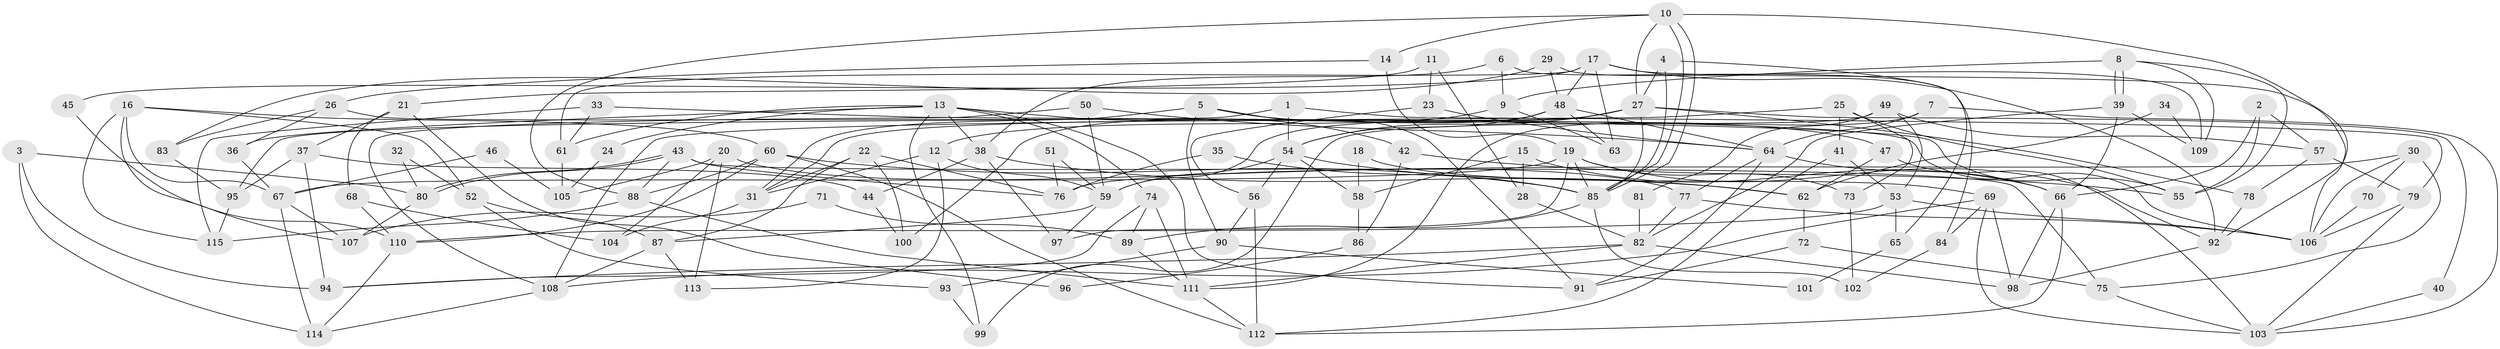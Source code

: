 // coarse degree distribution, {3: 0.2345679012345679, 4: 0.24691358024691357, 6: 0.09876543209876543, 5: 0.1728395061728395, 7: 0.07407407407407407, 8: 0.07407407407407407, 2: 0.08641975308641975, 9: 0.012345679012345678}
// Generated by graph-tools (version 1.1) at 2025/37/03/04/25 23:37:02]
// undirected, 115 vertices, 230 edges
graph export_dot {
  node [color=gray90,style=filled];
  1;
  2;
  3;
  4;
  5;
  6;
  7;
  8;
  9;
  10;
  11;
  12;
  13;
  14;
  15;
  16;
  17;
  18;
  19;
  20;
  21;
  22;
  23;
  24;
  25;
  26;
  27;
  28;
  29;
  30;
  31;
  32;
  33;
  34;
  35;
  36;
  37;
  38;
  39;
  40;
  41;
  42;
  43;
  44;
  45;
  46;
  47;
  48;
  49;
  50;
  51;
  52;
  53;
  54;
  55;
  56;
  57;
  58;
  59;
  60;
  61;
  62;
  63;
  64;
  65;
  66;
  67;
  68;
  69;
  70;
  71;
  72;
  73;
  74;
  75;
  76;
  77;
  78;
  79;
  80;
  81;
  82;
  83;
  84;
  85;
  86;
  87;
  88;
  89;
  90;
  91;
  92;
  93;
  94;
  95;
  96;
  97;
  98;
  99;
  100;
  101;
  102;
  103;
  104;
  105;
  106;
  107;
  108;
  109;
  110;
  111;
  112;
  113;
  114;
  115;
  1 -- 79;
  1 -- 54;
  1 -- 95;
  2 -- 66;
  2 -- 55;
  2 -- 57;
  3 -- 94;
  3 -- 80;
  3 -- 114;
  4 -- 27;
  4 -- 85;
  4 -- 65;
  5 -- 47;
  5 -- 90;
  5 -- 31;
  5 -- 91;
  6 -- 84;
  6 -- 38;
  6 -- 9;
  7 -- 64;
  7 -- 111;
  7 -- 103;
  8 -- 9;
  8 -- 39;
  8 -- 39;
  8 -- 55;
  8 -- 109;
  9 -- 12;
  9 -- 63;
  10 -- 92;
  10 -- 85;
  10 -- 85;
  10 -- 14;
  10 -- 27;
  10 -- 88;
  11 -- 23;
  11 -- 21;
  11 -- 28;
  12 -- 31;
  12 -- 59;
  12 -- 113;
  13 -- 38;
  13 -- 91;
  13 -- 24;
  13 -- 36;
  13 -- 42;
  13 -- 61;
  13 -- 74;
  13 -- 99;
  14 -- 26;
  14 -- 19;
  15 -- 66;
  15 -- 28;
  15 -- 58;
  16 -- 67;
  16 -- 60;
  16 -- 52;
  16 -- 107;
  16 -- 115;
  17 -- 106;
  17 -- 48;
  17 -- 45;
  17 -- 61;
  17 -- 63;
  17 -- 92;
  18 -- 69;
  18 -- 58;
  19 -- 85;
  19 -- 67;
  19 -- 73;
  19 -- 92;
  19 -- 97;
  20 -- 77;
  20 -- 113;
  20 -- 104;
  20 -- 105;
  21 -- 37;
  21 -- 68;
  21 -- 96;
  22 -- 31;
  22 -- 76;
  22 -- 87;
  22 -- 100;
  23 -- 56;
  23 -- 64;
  24 -- 105;
  25 -- 55;
  25 -- 108;
  25 -- 41;
  25 -- 73;
  26 -- 106;
  26 -- 36;
  26 -- 83;
  27 -- 85;
  27 -- 31;
  27 -- 40;
  27 -- 54;
  27 -- 59;
  27 -- 78;
  28 -- 82;
  29 -- 83;
  29 -- 109;
  29 -- 48;
  30 -- 106;
  30 -- 75;
  30 -- 70;
  30 -- 76;
  31 -- 104;
  32 -- 80;
  32 -- 52;
  33 -- 115;
  33 -- 61;
  33 -- 55;
  34 -- 62;
  34 -- 109;
  35 -- 76;
  35 -- 85;
  36 -- 67;
  37 -- 44;
  37 -- 95;
  37 -- 94;
  38 -- 62;
  38 -- 97;
  38 -- 44;
  39 -- 66;
  39 -- 82;
  39 -- 109;
  40 -- 103;
  41 -- 112;
  41 -- 53;
  42 -- 55;
  42 -- 86;
  43 -- 80;
  43 -- 80;
  43 -- 88;
  43 -- 75;
  43 -- 76;
  44 -- 100;
  45 -- 110;
  46 -- 67;
  46 -- 105;
  47 -- 62;
  47 -- 103;
  48 -- 63;
  48 -- 54;
  48 -- 64;
  48 -- 100;
  49 -- 53;
  49 -- 57;
  49 -- 81;
  49 -- 99;
  50 -- 59;
  50 -- 64;
  50 -- 108;
  51 -- 76;
  51 -- 59;
  52 -- 87;
  52 -- 93;
  53 -- 110;
  53 -- 65;
  53 -- 106;
  54 -- 56;
  54 -- 58;
  54 -- 59;
  54 -- 62;
  56 -- 112;
  56 -- 90;
  57 -- 78;
  57 -- 79;
  58 -- 86;
  59 -- 87;
  59 -- 97;
  60 -- 112;
  60 -- 85;
  60 -- 88;
  60 -- 110;
  61 -- 105;
  62 -- 72;
  64 -- 77;
  64 -- 66;
  64 -- 91;
  65 -- 101;
  66 -- 98;
  66 -- 112;
  67 -- 114;
  67 -- 107;
  68 -- 104;
  68 -- 110;
  69 -- 108;
  69 -- 98;
  69 -- 84;
  69 -- 103;
  70 -- 106;
  71 -- 89;
  71 -- 107;
  72 -- 91;
  72 -- 75;
  73 -- 102;
  74 -- 94;
  74 -- 89;
  74 -- 111;
  75 -- 103;
  77 -- 106;
  77 -- 82;
  78 -- 92;
  79 -- 103;
  79 -- 106;
  80 -- 107;
  81 -- 82;
  82 -- 111;
  82 -- 94;
  82 -- 98;
  83 -- 95;
  84 -- 102;
  85 -- 89;
  85 -- 102;
  86 -- 96;
  87 -- 108;
  87 -- 113;
  88 -- 111;
  88 -- 115;
  89 -- 111;
  90 -- 93;
  90 -- 101;
  92 -- 98;
  93 -- 99;
  95 -- 115;
  108 -- 114;
  110 -- 114;
  111 -- 112;
}

